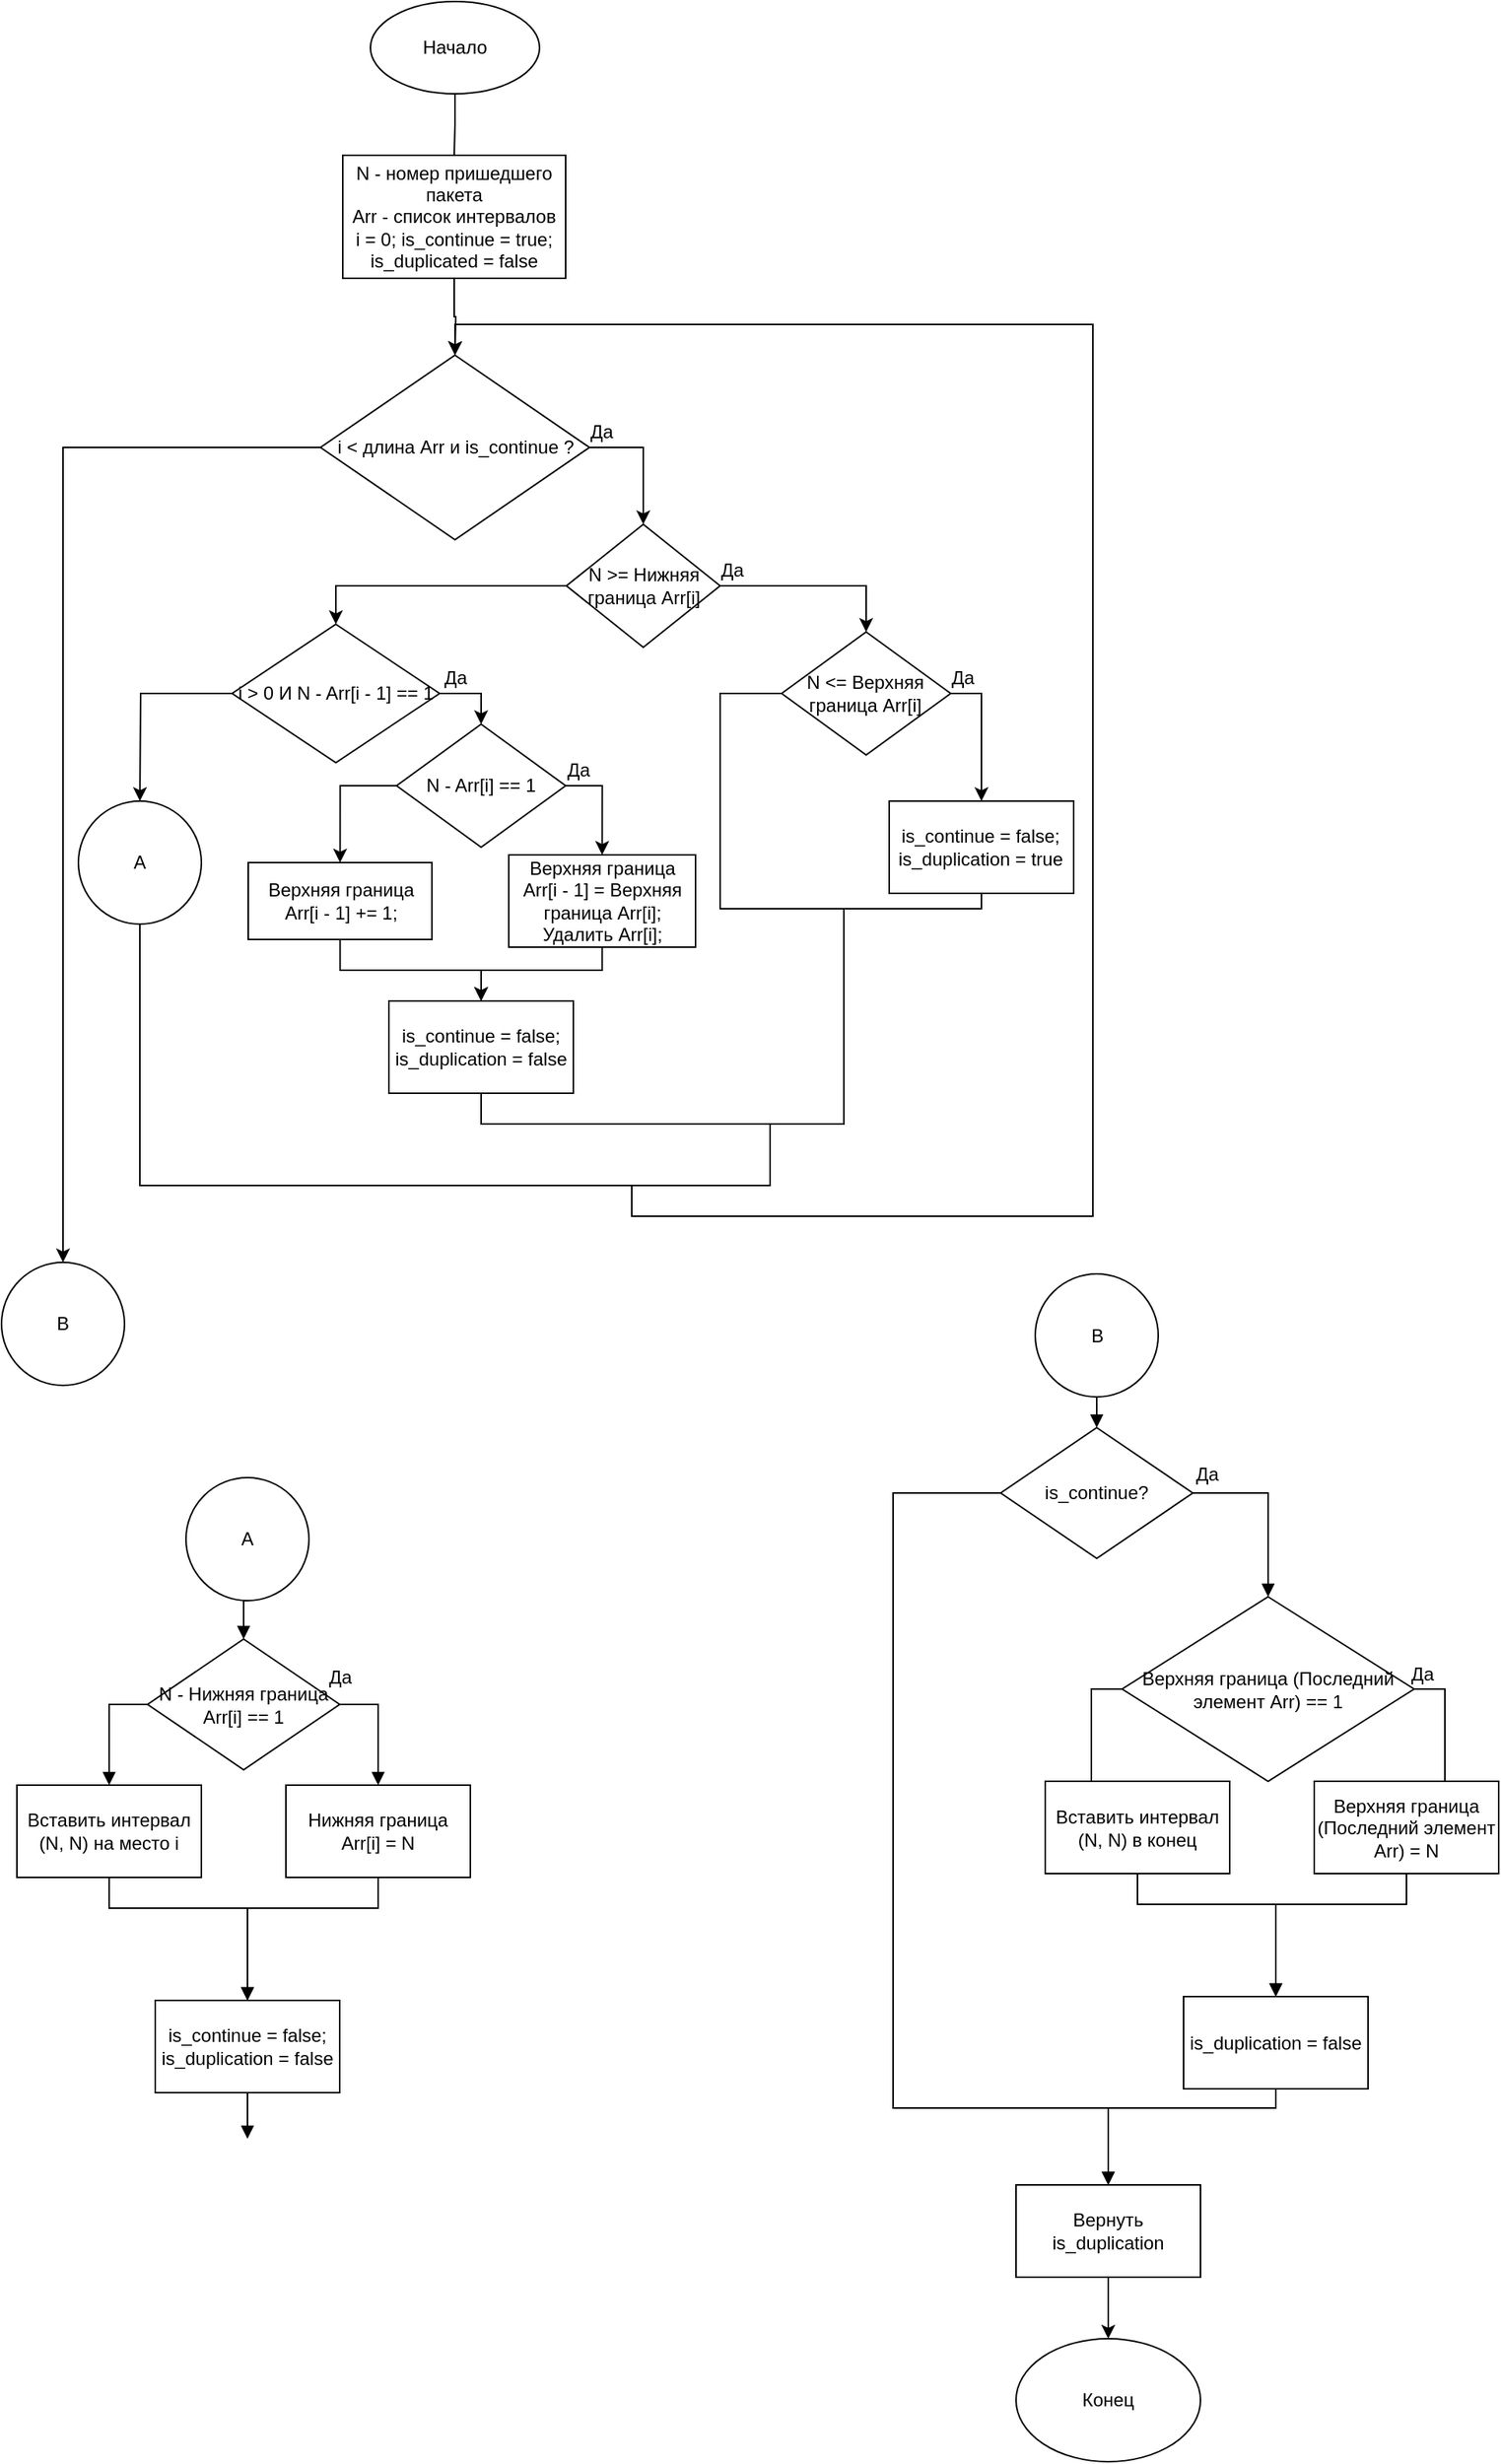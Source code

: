 <mxfile version="16.1.0" type="device"><diagram id="a8GihhTScbuszXBGzd6n" name="Page-1"><mxGraphModel dx="1422" dy="1843" grid="1" gridSize="10" guides="1" tooltips="1" connect="1" arrows="1" fold="1" page="1" pageScale="1" pageWidth="850" pageHeight="1100" math="0" shadow="0"><root><mxCell id="0"/><mxCell id="1" parent="0"/><mxCell id="aVzArSnTe0t7zvk7RU7U-1" value="Начало" style="ellipse;whiteSpace=wrap;html=1;" parent="1" vertex="1"><mxGeometry x="360" y="-10" width="110" height="60" as="geometry"/></mxCell><mxCell id="aVzArSnTe0t7zvk7RU7U-4" style="edgeStyle=orthogonalEdgeStyle;rounded=0;orthogonalLoop=1;jettySize=auto;html=1;" parent="1" source="aVzArSnTe0t7zvk7RU7U-3" edge="1"><mxGeometry relative="1" as="geometry"><mxPoint x="415" y="220" as="targetPoint"/></mxGeometry></mxCell><mxCell id="aVzArSnTe0t7zvk7RU7U-6" style="edgeStyle=orthogonalEdgeStyle;rounded=0;orthogonalLoop=1;jettySize=auto;html=1;entryX=0.5;entryY=0;entryDx=0;entryDy=0;exitX=1;exitY=0.5;exitDx=0;exitDy=0;" parent="1" source="aVzArSnTe0t7zvk7RU7U-5" target="aVzArSnTe0t7zvk7RU7U-9" edge="1"><mxGeometry relative="1" as="geometry"><mxPoint x="530" y="370" as="targetPoint"/></mxGeometry></mxCell><mxCell id="aVzArSnTe0t7zvk7RU7U-34" style="edgeStyle=orthogonalEdgeStyle;rounded=0;orthogonalLoop=1;jettySize=auto;html=1;" parent="1" source="aVzArSnTe0t7zvk7RU7U-5" edge="1"><mxGeometry relative="1" as="geometry"><mxPoint x="160" y="810" as="targetPoint"/><Array as="points"><mxPoint x="160" y="280"/><mxPoint x="160" y="810"/></Array></mxGeometry></mxCell><mxCell id="aVzArSnTe0t7zvk7RU7U-5" value="i &amp;lt; длина Arr и is_continue&amp;nbsp;?" style="rhombus;whiteSpace=wrap;html=1;" parent="1" vertex="1"><mxGeometry x="327.5" y="220" width="175" height="120" as="geometry"/></mxCell><mxCell id="aVzArSnTe0t7zvk7RU7U-7" value="Да" style="text;html=1;align=center;verticalAlign=middle;resizable=0;points=[];autosize=1;strokeColor=none;fillColor=none;" parent="1" vertex="1"><mxGeometry x="495" y="260" width="30" height="20" as="geometry"/></mxCell><mxCell id="aVzArSnTe0t7zvk7RU7U-10" style="edgeStyle=orthogonalEdgeStyle;rounded=0;orthogonalLoop=1;jettySize=auto;html=1;exitX=1;exitY=0.5;exitDx=0;exitDy=0;entryX=0.5;entryY=0;entryDx=0;entryDy=0;" parent="1" source="aVzArSnTe0t7zvk7RU7U-9" target="aVzArSnTe0t7zvk7RU7U-11" edge="1"><mxGeometry relative="1" as="geometry"><mxPoint x="610" y="420" as="targetPoint"/></mxGeometry></mxCell><mxCell id="aVzArSnTe0t7zvk7RU7U-18" style="edgeStyle=orthogonalEdgeStyle;rounded=0;orthogonalLoop=1;jettySize=auto;html=1;exitX=0;exitY=0.5;exitDx=0;exitDy=0;entryX=0.5;entryY=0;entryDx=0;entryDy=0;" parent="1" source="aVzArSnTe0t7zvk7RU7U-9" target="aVzArSnTe0t7zvk7RU7U-17" edge="1"><mxGeometry relative="1" as="geometry"><mxPoint x="439.5" y="370" as="sourcePoint"/></mxGeometry></mxCell><mxCell id="aVzArSnTe0t7zvk7RU7U-9" value="N &amp;gt;= Нижняя граница Arr[i]" style="rhombus;whiteSpace=wrap;html=1;" parent="1" vertex="1"><mxGeometry x="487.5" y="330" width="100" height="80" as="geometry"/></mxCell><mxCell id="aVzArSnTe0t7zvk7RU7U-12" style="edgeStyle=orthogonalEdgeStyle;rounded=0;orthogonalLoop=1;jettySize=auto;html=1;" parent="1" source="aVzArSnTe0t7zvk7RU7U-11" target="aVzArSnTe0t7zvk7RU7U-13" edge="1"><mxGeometry relative="1" as="geometry"><mxPoint x="757.49" y="500" as="targetPoint"/><Array as="points"><mxPoint x="757.49" y="440"/></Array></mxGeometry></mxCell><mxCell id="aVzArSnTe0t7zvk7RU7U-14" style="edgeStyle=orthogonalEdgeStyle;rounded=0;orthogonalLoop=1;jettySize=auto;html=1;endArrow=none;endFill=0;" parent="1" source="aVzArSnTe0t7zvk7RU7U-11" edge="1"><mxGeometry relative="1" as="geometry"><mxPoint x="682" y="580" as="targetPoint"/><Array as="points"><mxPoint x="587.49" y="440"/><mxPoint x="587.49" y="580"/><mxPoint x="667.49" y="580"/></Array></mxGeometry></mxCell><mxCell id="aVzArSnTe0t7zvk7RU7U-11" value="N &amp;lt;= Верхняя граница Arr[i]" style="rhombus;whiteSpace=wrap;html=1;" parent="1" vertex="1"><mxGeometry x="627.49" y="400" width="110" height="80" as="geometry"/></mxCell><mxCell id="aVzArSnTe0t7zvk7RU7U-15" style="edgeStyle=orthogonalEdgeStyle;rounded=0;orthogonalLoop=1;jettySize=auto;html=1;exitX=0.5;exitY=1;exitDx=0;exitDy=0;" parent="1" source="aVzArSnTe0t7zvk7RU7U-13" target="aVzArSnTe0t7zvk7RU7U-5" edge="1"><mxGeometry relative="1" as="geometry"><mxPoint x="630" y="210" as="targetPoint"/><Array as="points"><mxPoint x="758" y="580"/><mxPoint x="668" y="580"/><mxPoint x="668" y="720"/><mxPoint x="620" y="720"/><mxPoint x="620" y="760"/><mxPoint x="530" y="760"/><mxPoint x="530" y="780"/><mxPoint x="830" y="780"/><mxPoint x="830" y="200"/><mxPoint x="415" y="200"/></Array></mxGeometry></mxCell><mxCell id="aVzArSnTe0t7zvk7RU7U-13" value="is_continue = false;&lt;br&gt;is_duplication = true" style="rounded=0;whiteSpace=wrap;html=1;" parent="1" vertex="1"><mxGeometry x="697.49" y="510" width="120" height="60" as="geometry"/></mxCell><mxCell id="aVzArSnTe0t7zvk7RU7U-19" style="edgeStyle=orthogonalEdgeStyle;rounded=0;orthogonalLoop=1;jettySize=auto;html=1;entryX=0.5;entryY=0;entryDx=0;entryDy=0;exitX=1;exitY=0.5;exitDx=0;exitDy=0;" parent="1" source="aVzArSnTe0t7zvk7RU7U-17" target="aVzArSnTe0t7zvk7RU7U-21" edge="1"><mxGeometry relative="1" as="geometry"><mxPoint x="427.5" y="500" as="targetPoint"/></mxGeometry></mxCell><mxCell id="aVzArSnTe0t7zvk7RU7U-35" style="edgeStyle=orthogonalEdgeStyle;rounded=0;orthogonalLoop=1;jettySize=auto;html=1;" parent="1" source="aVzArSnTe0t7zvk7RU7U-17" edge="1"><mxGeometry relative="1" as="geometry"><mxPoint x="210" y="510" as="targetPoint"/></mxGeometry></mxCell><mxCell id="aVzArSnTe0t7zvk7RU7U-17" value="i &amp;gt; 0 И N - Arr[i - 1] == 1" style="rhombus;whiteSpace=wrap;html=1;" parent="1" vertex="1"><mxGeometry x="270" y="395" width="135" height="90" as="geometry"/></mxCell><mxCell id="aVzArSnTe0t7zvk7RU7U-22" style="edgeStyle=orthogonalEdgeStyle;rounded=0;orthogonalLoop=1;jettySize=auto;html=1;entryX=0.5;entryY=0;entryDx=0;entryDy=0;exitX=1;exitY=0.5;exitDx=0;exitDy=0;" parent="1" source="aVzArSnTe0t7zvk7RU7U-21" target="aVzArSnTe0t7zvk7RU7U-23" edge="1"><mxGeometry relative="1" as="geometry"><mxPoint x="502" y="540" as="targetPoint"/></mxGeometry></mxCell><mxCell id="aVzArSnTe0t7zvk7RU7U-24" style="edgeStyle=orthogonalEdgeStyle;rounded=0;orthogonalLoop=1;jettySize=auto;html=1;entryX=0.5;entryY=0;entryDx=0;entryDy=0;exitX=0;exitY=0.5;exitDx=0;exitDy=0;" parent="1" source="aVzArSnTe0t7zvk7RU7U-21" target="aVzArSnTe0t7zvk7RU7U-26" edge="1"><mxGeometry relative="1" as="geometry"><mxPoint x="352" y="600" as="targetPoint"/></mxGeometry></mxCell><mxCell id="aVzArSnTe0t7zvk7RU7U-21" value="N - Arr[i] == 1" style="rhombus;whiteSpace=wrap;html=1;" parent="1" vertex="1"><mxGeometry x="377" y="460" width="110" height="80" as="geometry"/></mxCell><mxCell id="aVzArSnTe0t7zvk7RU7U-28" style="edgeStyle=orthogonalEdgeStyle;rounded=0;orthogonalLoop=1;jettySize=auto;html=1;entryX=0.5;entryY=0;entryDx=0;entryDy=0;" parent="1" source="aVzArSnTe0t7zvk7RU7U-23" target="aVzArSnTe0t7zvk7RU7U-27" edge="1"><mxGeometry relative="1" as="geometry"><Array as="points"><mxPoint x="511" y="620"/><mxPoint x="432" y="620"/></Array></mxGeometry></mxCell><mxCell id="aVzArSnTe0t7zvk7RU7U-23" value="Верхняя граница Arr[i - 1] = Верхняя граница Arr[i];&lt;br&gt;Удалить Arr[i];" style="rounded=0;whiteSpace=wrap;html=1;" parent="1" vertex="1"><mxGeometry x="450" y="545" width="121.5" height="60" as="geometry"/></mxCell><mxCell id="aVzArSnTe0t7zvk7RU7U-29" style="edgeStyle=orthogonalEdgeStyle;rounded=0;orthogonalLoop=1;jettySize=auto;html=1;" parent="1" source="aVzArSnTe0t7zvk7RU7U-26" target="aVzArSnTe0t7zvk7RU7U-27" edge="1"><mxGeometry relative="1" as="geometry"/></mxCell><mxCell id="aVzArSnTe0t7zvk7RU7U-26" value="Верхняя граница Arr[i - 1] += 1;" style="rounded=0;whiteSpace=wrap;html=1;" parent="1" vertex="1"><mxGeometry x="280.5" y="550" width="119.5" height="50" as="geometry"/></mxCell><mxCell id="aVzArSnTe0t7zvk7RU7U-30" style="edgeStyle=orthogonalEdgeStyle;rounded=0;orthogonalLoop=1;jettySize=auto;html=1;endArrow=none;endFill=0;" parent="1" source="aVzArSnTe0t7zvk7RU7U-27" edge="1"><mxGeometry relative="1" as="geometry"><mxPoint x="530" y="780" as="targetPoint"/><Array as="points"><mxPoint x="432" y="720"/><mxPoint x="620" y="720"/><mxPoint x="620" y="760"/><mxPoint x="530" y="760"/></Array></mxGeometry></mxCell><mxCell id="aVzArSnTe0t7zvk7RU7U-27" value="&lt;span&gt;is_continue = false;&lt;/span&gt;&lt;br&gt;&lt;span&gt;is_duplication = false&lt;/span&gt;" style="rounded=0;whiteSpace=wrap;html=1;" parent="1" vertex="1"><mxGeometry x="372" y="640" width="120" height="60" as="geometry"/></mxCell><mxCell id="aVzArSnTe0t7zvk7RU7U-38" style="edgeStyle=orthogonalEdgeStyle;rounded=0;orthogonalLoop=1;jettySize=auto;html=1;endArrow=none;endFill=0;" parent="1" source="aVzArSnTe0t7zvk7RU7U-37" edge="1"><mxGeometry relative="1" as="geometry"><mxPoint x="530" y="780" as="targetPoint"/><Array as="points"><mxPoint x="210" y="760"/><mxPoint x="530" y="760"/></Array></mxGeometry></mxCell><mxCell id="aVzArSnTe0t7zvk7RU7U-37" value="A" style="ellipse;whiteSpace=wrap;html=1;aspect=fixed;" parent="1" vertex="1"><mxGeometry x="170" y="510" width="80" height="80" as="geometry"/></mxCell><mxCell id="aVzArSnTe0t7zvk7RU7U-39" value="B" style="ellipse;whiteSpace=wrap;html=1;aspect=fixed;" parent="1" vertex="1"><mxGeometry x="120" y="810" width="80" height="80" as="geometry"/></mxCell><mxCell id="aVzArSnTe0t7zvk7RU7U-40" value="Да" style="text;html=1;align=center;verticalAlign=middle;resizable=0;points=[];autosize=1;strokeColor=none;fillColor=none;" parent="1" vertex="1"><mxGeometry x="580" y="350" width="30" height="20" as="geometry"/></mxCell><mxCell id="aVzArSnTe0t7zvk7RU7U-41" value="Да" style="text;html=1;align=center;verticalAlign=middle;resizable=0;points=[];autosize=1;strokeColor=none;fillColor=none;" parent="1" vertex="1"><mxGeometry x="730" y="420" width="30" height="20" as="geometry"/></mxCell><mxCell id="aVzArSnTe0t7zvk7RU7U-42" value="Да" style="text;html=1;align=center;verticalAlign=middle;resizable=0;points=[];autosize=1;strokeColor=none;fillColor=none;" parent="1" vertex="1"><mxGeometry x="480" y="480" width="30" height="20" as="geometry"/></mxCell><mxCell id="aVzArSnTe0t7zvk7RU7U-43" value="Да" style="text;html=1;align=center;verticalAlign=middle;resizable=0;points=[];autosize=1;strokeColor=none;fillColor=none;" parent="1" vertex="1"><mxGeometry x="400" y="420" width="30" height="20" as="geometry"/></mxCell><mxCell id="aVzArSnTe0t7zvk7RU7U-3" value="N - номер пришедшего пакета&lt;br&gt;Arr - список интервалов&lt;br&gt;i = 0; is_continue = true;&lt;br&gt;is_duplicated = false" style="rounded=0;whiteSpace=wrap;html=1;" parent="1" vertex="1"><mxGeometry x="342" y="90" width="145" height="80" as="geometry"/></mxCell><mxCell id="aVzArSnTe0t7zvk7RU7U-44" value="" style="edgeStyle=orthogonalEdgeStyle;rounded=0;orthogonalLoop=1;jettySize=auto;html=1;exitX=0.5;exitY=1;exitDx=0;exitDy=0;endArrow=none;" parent="1" source="aVzArSnTe0t7zvk7RU7U-1" target="aVzArSnTe0t7zvk7RU7U-3" edge="1"><mxGeometry relative="1" as="geometry"><mxPoint x="415" y="120" as="targetPoint"/><mxPoint x="415" y="50" as="sourcePoint"/></mxGeometry></mxCell><mxCell id="aVzArSnTe0t7zvk7RU7U-47" style="edgeStyle=orthogonalEdgeStyle;rounded=0;orthogonalLoop=1;jettySize=auto;html=1;exitX=0.5;exitY=1;exitDx=0;exitDy=0;endArrow=block;endFill=1;entryX=0.5;entryY=0;entryDx=0;entryDy=0;" parent="1" source="aVzArSnTe0t7zvk7RU7U-45" target="aVzArSnTe0t7zvk7RU7U-49" edge="1"><mxGeometry relative="1" as="geometry"><mxPoint x="280.333" y="1050" as="targetPoint"/></mxGeometry></mxCell><mxCell id="aVzArSnTe0t7zvk7RU7U-45" value="A" style="ellipse;whiteSpace=wrap;html=1;aspect=fixed;" parent="1" vertex="1"><mxGeometry x="240" y="950" width="80" height="80" as="geometry"/></mxCell><mxCell id="aVzArSnTe0t7zvk7RU7U-50" style="edgeStyle=orthogonalEdgeStyle;rounded=0;orthogonalLoop=1;jettySize=auto;html=1;endArrow=block;endFill=1;entryX=0.5;entryY=0;entryDx=0;entryDy=0;exitX=1;exitY=0.5;exitDx=0;exitDy=0;" parent="1" source="aVzArSnTe0t7zvk7RU7U-49" target="aVzArSnTe0t7zvk7RU7U-54" edge="1"><mxGeometry relative="1" as="geometry"><mxPoint x="360" y="1140" as="targetPoint"/></mxGeometry></mxCell><mxCell id="aVzArSnTe0t7zvk7RU7U-51" style="edgeStyle=orthogonalEdgeStyle;rounded=0;orthogonalLoop=1;jettySize=auto;html=1;endArrow=block;endFill=1;exitX=0;exitY=0.5;exitDx=0;exitDy=0;" parent="1" source="aVzArSnTe0t7zvk7RU7U-49" target="aVzArSnTe0t7zvk7RU7U-55" edge="1"><mxGeometry relative="1" as="geometry"><mxPoint x="200" y="1150" as="targetPoint"/></mxGeometry></mxCell><mxCell id="aVzArSnTe0t7zvk7RU7U-49" value="N - Нижняя граница Arr[i] == 1" style="rhombus;whiteSpace=wrap;html=1;" parent="1" vertex="1"><mxGeometry x="215" y="1055" width="125" height="85" as="geometry"/></mxCell><mxCell id="aVzArSnTe0t7zvk7RU7U-57" style="edgeStyle=orthogonalEdgeStyle;rounded=0;orthogonalLoop=1;jettySize=auto;html=1;endArrow=block;endFill=1;" parent="1" source="aVzArSnTe0t7zvk7RU7U-54" edge="1"><mxGeometry relative="1" as="geometry"><mxPoint x="280" y="1290" as="targetPoint"/><Array as="points"><mxPoint x="365" y="1230"/><mxPoint x="280" y="1230"/></Array></mxGeometry></mxCell><mxCell id="aVzArSnTe0t7zvk7RU7U-54" value="Нижняя граница Arr[i] = N" style="rounded=0;whiteSpace=wrap;html=1;" parent="1" vertex="1"><mxGeometry x="305" y="1150" width="120" height="60" as="geometry"/></mxCell><mxCell id="aVzArSnTe0t7zvk7RU7U-56" style="edgeStyle=orthogonalEdgeStyle;rounded=0;orthogonalLoop=1;jettySize=auto;html=1;endArrow=block;endFill=1;" parent="1" source="aVzArSnTe0t7zvk7RU7U-55" edge="1"><mxGeometry relative="1" as="geometry"><mxPoint x="280" y="1290" as="targetPoint"/><Array as="points"><mxPoint x="190" y="1230"/><mxPoint x="280" y="1230"/></Array></mxGeometry></mxCell><mxCell id="aVzArSnTe0t7zvk7RU7U-55" value="Вставить интервал (N, N) на место i" style="rounded=0;whiteSpace=wrap;html=1;" parent="1" vertex="1"><mxGeometry x="130" y="1150" width="120" height="60" as="geometry"/></mxCell><mxCell id="aVzArSnTe0t7zvk7RU7U-59" style="edgeStyle=orthogonalEdgeStyle;rounded=0;orthogonalLoop=1;jettySize=auto;html=1;endArrow=block;endFill=1;" parent="1" source="aVzArSnTe0t7zvk7RU7U-58" edge="1"><mxGeometry relative="1" as="geometry"><mxPoint x="280" y="1380" as="targetPoint"/></mxGeometry></mxCell><mxCell id="aVzArSnTe0t7zvk7RU7U-58" value="&lt;span&gt;is_continue = false;&lt;/span&gt;&lt;br&gt;&lt;span&gt;is_duplication = false&lt;/span&gt;" style="rounded=0;whiteSpace=wrap;html=1;" parent="1" vertex="1"><mxGeometry x="220" y="1290" width="120" height="60" as="geometry"/></mxCell><mxCell id="aVzArSnTe0t7zvk7RU7U-60" value="Да" style="text;html=1;align=center;verticalAlign=middle;resizable=0;points=[];autosize=1;strokeColor=none;fillColor=none;" parent="1" vertex="1"><mxGeometry x="325.25" y="1070" width="30" height="20" as="geometry"/></mxCell><mxCell id="aVzArSnTe0t7zvk7RU7U-74" style="edgeStyle=orthogonalEdgeStyle;rounded=0;orthogonalLoop=1;jettySize=auto;html=1;exitX=0.5;exitY=1;exitDx=0;exitDy=0;entryX=0.5;entryY=0;entryDx=0;entryDy=0;endArrow=block;endFill=1;" parent="1" source="aVzArSnTe0t7zvk7RU7U-62" target="aVzArSnTe0t7zvk7RU7U-73" edge="1"><mxGeometry relative="1" as="geometry"/></mxCell><mxCell id="aVzArSnTe0t7zvk7RU7U-62" value="B" style="ellipse;whiteSpace=wrap;html=1;aspect=fixed;" parent="1" vertex="1"><mxGeometry x="792.5" y="817.5" width="80" height="80" as="geometry"/></mxCell><mxCell id="aVzArSnTe0t7zvk7RU7U-63" style="edgeStyle=orthogonalEdgeStyle;rounded=0;orthogonalLoop=1;jettySize=auto;html=1;endArrow=block;endFill=1;entryX=0.5;entryY=0;entryDx=0;entryDy=0;exitX=1;exitY=0.5;exitDx=0;exitDy=0;" parent="1" source="aVzArSnTe0t7zvk7RU7U-65" target="aVzArSnTe0t7zvk7RU7U-67" edge="1"><mxGeometry relative="1" as="geometry"><mxPoint x="1029" y="1137.5" as="targetPoint"/></mxGeometry></mxCell><mxCell id="aVzArSnTe0t7zvk7RU7U-64" style="edgeStyle=orthogonalEdgeStyle;rounded=0;orthogonalLoop=1;jettySize=auto;html=1;endArrow=block;endFill=1;exitX=0;exitY=0.5;exitDx=0;exitDy=0;" parent="1" source="aVzArSnTe0t7zvk7RU7U-65" target="aVzArSnTe0t7zvk7RU7U-69" edge="1"><mxGeometry relative="1" as="geometry"><mxPoint x="869" y="1147.5" as="targetPoint"/></mxGeometry></mxCell><mxCell id="aVzArSnTe0t7zvk7RU7U-65" value="Верхняя граница (Последний элемент Arr) == 1" style="rhombus;whiteSpace=wrap;html=1;" parent="1" vertex="1"><mxGeometry x="849" y="1027.5" width="190" height="120" as="geometry"/></mxCell><mxCell id="aVzArSnTe0t7zvk7RU7U-66" style="edgeStyle=orthogonalEdgeStyle;rounded=0;orthogonalLoop=1;jettySize=auto;html=1;endArrow=block;endFill=1;" parent="1" source="aVzArSnTe0t7zvk7RU7U-67" edge="1"><mxGeometry relative="1" as="geometry"><mxPoint x="949" y="1287.5" as="targetPoint"/><Array as="points"><mxPoint x="1034" y="1227.5"/><mxPoint x="949" y="1227.5"/></Array></mxGeometry></mxCell><mxCell id="aVzArSnTe0t7zvk7RU7U-67" value="Верхняя граница (Последний элемент Arr)&amp;nbsp;= N" style="rounded=0;whiteSpace=wrap;html=1;" parent="1" vertex="1"><mxGeometry x="974" y="1147.5" width="120" height="60" as="geometry"/></mxCell><mxCell id="aVzArSnTe0t7zvk7RU7U-68" style="edgeStyle=orthogonalEdgeStyle;rounded=0;orthogonalLoop=1;jettySize=auto;html=1;endArrow=block;endFill=1;" parent="1" source="aVzArSnTe0t7zvk7RU7U-69" edge="1"><mxGeometry relative="1" as="geometry"><mxPoint x="949" y="1287.5" as="targetPoint"/><Array as="points"><mxPoint x="859" y="1227.5"/><mxPoint x="949" y="1227.5"/></Array></mxGeometry></mxCell><mxCell id="aVzArSnTe0t7zvk7RU7U-69" value="Вставить интервал (N, N) в конец" style="rounded=0;whiteSpace=wrap;html=1;" parent="1" vertex="1"><mxGeometry x="799" y="1147.5" width="120" height="60" as="geometry"/></mxCell><mxCell id="aVzArSnTe0t7zvk7RU7U-70" style="edgeStyle=orthogonalEdgeStyle;rounded=0;orthogonalLoop=1;jettySize=auto;html=1;endArrow=block;endFill=1;" parent="1" source="aVzArSnTe0t7zvk7RU7U-71" edge="1"><mxGeometry relative="1" as="geometry"><mxPoint x="840" y="1410" as="targetPoint"/><Array as="points"><mxPoint x="949" y="1360"/><mxPoint x="840" y="1360"/></Array></mxGeometry></mxCell><mxCell id="aVzArSnTe0t7zvk7RU7U-71" value="&lt;span&gt;is_duplication = false&lt;/span&gt;" style="rounded=0;whiteSpace=wrap;html=1;" parent="1" vertex="1"><mxGeometry x="889" y="1287.5" width="120" height="60" as="geometry"/></mxCell><mxCell id="aVzArSnTe0t7zvk7RU7U-72" value="Да" style="text;html=1;align=center;verticalAlign=middle;resizable=0;points=[];autosize=1;strokeColor=none;fillColor=none;" parent="1" vertex="1"><mxGeometry x="1029" y="1067.5" width="30" height="20" as="geometry"/></mxCell><mxCell id="aVzArSnTe0t7zvk7RU7U-75" style="edgeStyle=orthogonalEdgeStyle;rounded=0;orthogonalLoop=1;jettySize=auto;html=1;exitX=1;exitY=0.5;exitDx=0;exitDy=0;entryX=0.5;entryY=0;entryDx=0;entryDy=0;endArrow=block;endFill=1;" parent="1" source="aVzArSnTe0t7zvk7RU7U-73" target="aVzArSnTe0t7zvk7RU7U-65" edge="1"><mxGeometry relative="1" as="geometry"/></mxCell><mxCell id="aVzArSnTe0t7zvk7RU7U-77" style="edgeStyle=orthogonalEdgeStyle;rounded=0;orthogonalLoop=1;jettySize=auto;html=1;exitX=0;exitY=0.5;exitDx=0;exitDy=0;endArrow=block;endFill=1;" parent="1" source="aVzArSnTe0t7zvk7RU7U-73" edge="1"><mxGeometry relative="1" as="geometry"><mxPoint x="840" y="1410" as="targetPoint"/><Array as="points"><mxPoint x="700" y="960"/><mxPoint x="700" y="1360"/><mxPoint x="840" y="1360"/><mxPoint x="840" y="1410"/></Array></mxGeometry></mxCell><mxCell id="aVzArSnTe0t7zvk7RU7U-73" value="is_continue?" style="rhombus;whiteSpace=wrap;html=1;" parent="1" vertex="1"><mxGeometry x="770" y="917.5" width="125" height="85" as="geometry"/></mxCell><mxCell id="aVzArSnTe0t7zvk7RU7U-76" value="Да" style="text;html=1;align=center;verticalAlign=middle;resizable=0;points=[];autosize=1;strokeColor=none;fillColor=none;" parent="1" vertex="1"><mxGeometry x="889" y="937.5" width="30" height="20" as="geometry"/></mxCell><mxCell id="07SWSYMmxFBVekya9l1M-2" style="edgeStyle=orthogonalEdgeStyle;rounded=0;orthogonalLoop=1;jettySize=auto;html=1;" edge="1" parent="1" source="aVzArSnTe0t7zvk7RU7U-78"><mxGeometry relative="1" as="geometry"><mxPoint x="840" y="1510" as="targetPoint"/></mxGeometry></mxCell><mxCell id="aVzArSnTe0t7zvk7RU7U-78" value="Вернуть is_duplication" style="rounded=0;whiteSpace=wrap;html=1;" parent="1" vertex="1"><mxGeometry x="780" y="1410" width="120" height="60" as="geometry"/></mxCell><mxCell id="07SWSYMmxFBVekya9l1M-1" value="Конец" style="ellipse;whiteSpace=wrap;html=1;" vertex="1" parent="1"><mxGeometry x="780" y="1510" width="120" height="80" as="geometry"/></mxCell></root></mxGraphModel></diagram></mxfile>